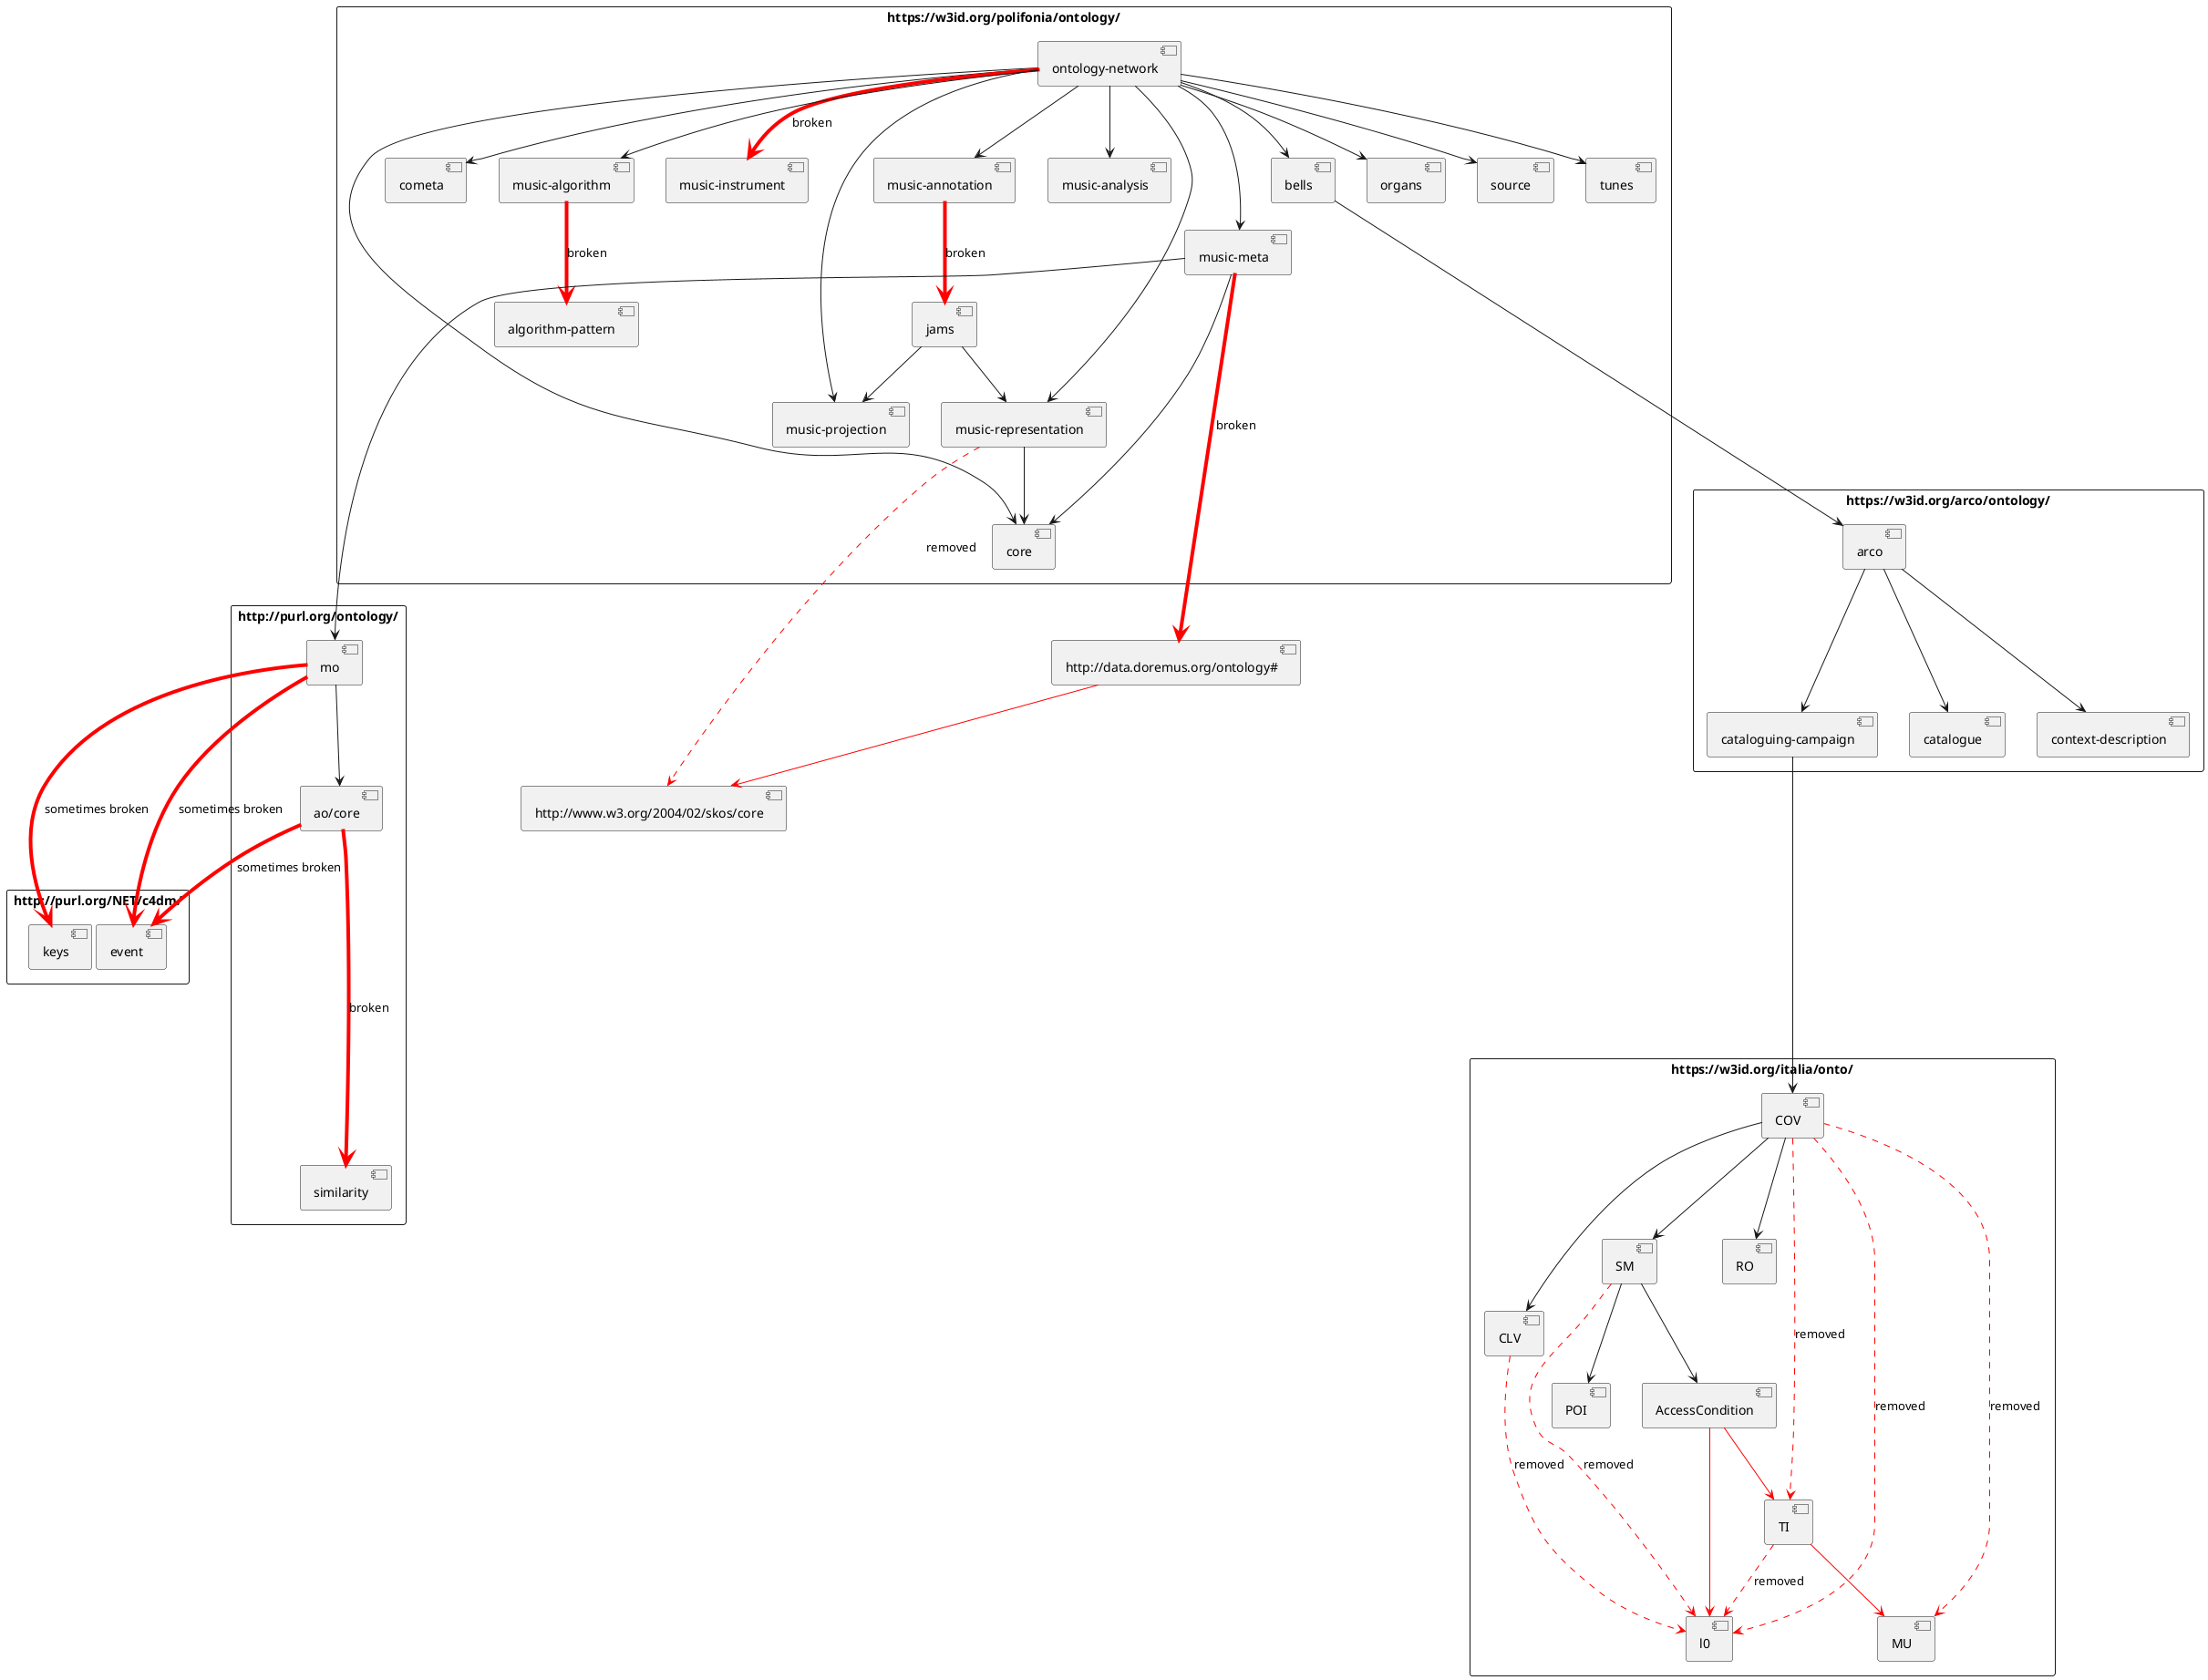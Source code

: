 @startuml polifonia-ontology-imports

rectangle "https://w3id.org/polifonia/ontology/" {
    [ontology-network] as network
    [bells]
    [cometa]
    [core]
    [music-instrument] as instrument
    [music-algorithm] as algorithm
    [music-annotation] as annotation
    [music-analysis] as analysis
    [music-meta] as meta
    [music-projection] as projection
    [music-representation] as representation
    [organs]
    [source]
    [tunes]
    [jams]
    [algorithm-pattern] as pattern

    network --> bells
    network --> cometa
    network --> core
    network -[#red,thickness=4]-> instrument: broken
    network --> algorithm
    network --> analysis
    network --> annotation
    network --> meta
    network --> projection
    network --> representation
    network --> organs
    network --> source
    network --> tunes
    jams --> projection
    jams --> representation
    meta --> core
    representation --> core

    annotation -[#red,thickness=4]-> jams: broken
    algorithm -[#red,thickness=4]-> pattern: broken
}

rectangle "http://purl.org/ontology/" {
    [mo]
    [ao/core] as ao_core
    [similarity] as musim

    mo --> ao_core
}

rectangle "https://w3id.org/arco/ontology/" {
    [arco]
    [cataloguing-campaign] as campaign
    [catalogue]
    [context-description] as description

    arco --> catalogue
    arco --> campaign
    arco --> description
}

rectangle "https://w3id.org/italia/onto/" {
    [AccessCondition]
    [CLV]
    [COV]
    [MU]
    [RO]
    [SM]
    [TI]
    [l0]
    [POI]

    AccessCondition -[#red]-> l0
    AccessCondition -[#red]-> TI
    TI -[#red,dashed]-> l0 : removed
    TI -[#red]-> MU
    COV --> CLV
    COV -[#red,dashed]-> MU: removed
    COV --> RO
    COV --> SM
    COV -[#red,dashed]-> TI: removed
    COV -[#red,dashed]-> l0: removed
    CLV -[#red,dashed]-> l0: removed
    SM --> AccessCondition
    SM --> POI
    SM -[#red,dashed]-> l0: removed
}

rectangle "http://purl.org/NET/c4dm/" {
    [event]
    [keys]
}

[http://data.doremus.org/ontology#] as doremus

[http://www.w3.org/2004/02/skos/core] as skos

meta -[#red,thickness=4]---> doremus: broken
ao_core -[#red,thickness=4]---> musim: broken

meta ----> mo
bells ----> arco
campaign ----> COV

ao_core -[#red,thickness=4]-> event: sometimes broken
mo -[#red,thickness=4]-> event: sometimes broken
mo -[#red,thickness=4]-> keys: sometimes broken

doremus -[#red]-> skos
representation -[#red,dashed]-> skos: removed

@enduml